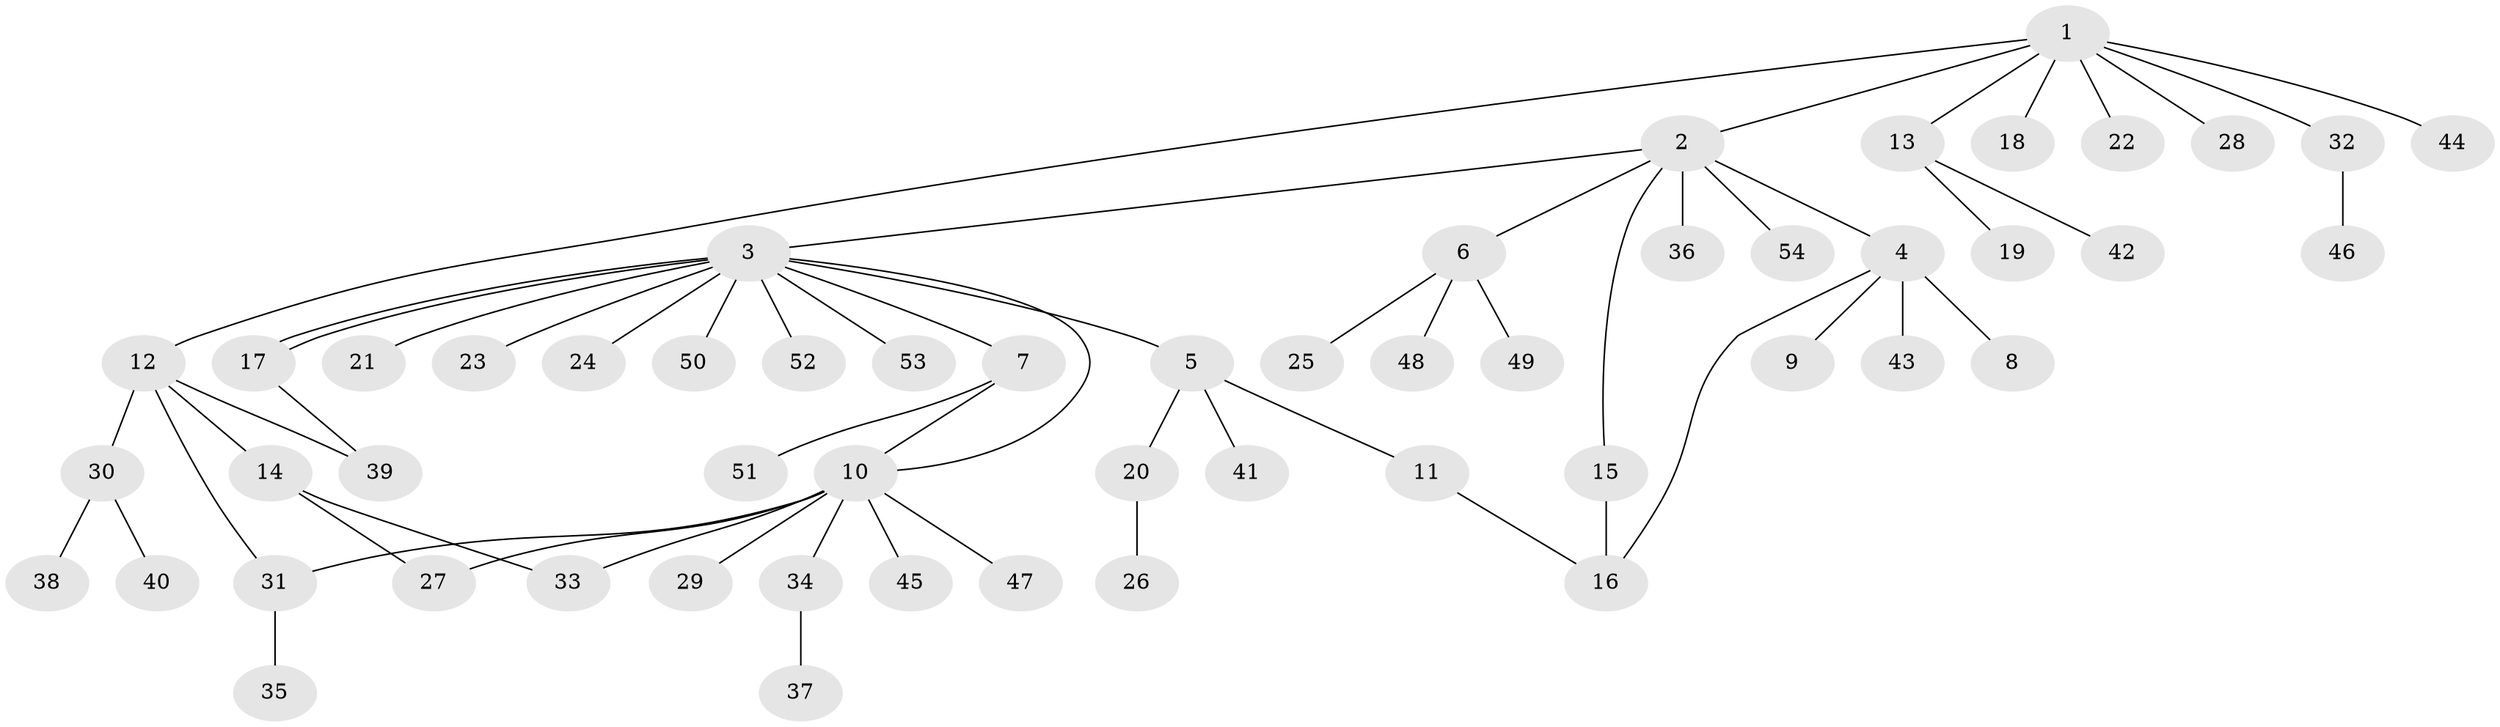 // Generated by graph-tools (version 1.1) at 2025/46/03/09/25 04:46:48]
// undirected, 54 vertices, 61 edges
graph export_dot {
graph [start="1"]
  node [color=gray90,style=filled];
  1;
  2;
  3;
  4;
  5;
  6;
  7;
  8;
  9;
  10;
  11;
  12;
  13;
  14;
  15;
  16;
  17;
  18;
  19;
  20;
  21;
  22;
  23;
  24;
  25;
  26;
  27;
  28;
  29;
  30;
  31;
  32;
  33;
  34;
  35;
  36;
  37;
  38;
  39;
  40;
  41;
  42;
  43;
  44;
  45;
  46;
  47;
  48;
  49;
  50;
  51;
  52;
  53;
  54;
  1 -- 2;
  1 -- 12;
  1 -- 13;
  1 -- 18;
  1 -- 22;
  1 -- 28;
  1 -- 32;
  1 -- 44;
  2 -- 3;
  2 -- 4;
  2 -- 6;
  2 -- 15;
  2 -- 36;
  2 -- 54;
  3 -- 5;
  3 -- 7;
  3 -- 10;
  3 -- 17;
  3 -- 17;
  3 -- 21;
  3 -- 23;
  3 -- 24;
  3 -- 50;
  3 -- 52;
  3 -- 53;
  4 -- 8;
  4 -- 9;
  4 -- 16;
  4 -- 43;
  5 -- 11;
  5 -- 20;
  5 -- 41;
  6 -- 25;
  6 -- 48;
  6 -- 49;
  7 -- 10;
  7 -- 51;
  10 -- 27;
  10 -- 29;
  10 -- 31;
  10 -- 33;
  10 -- 34;
  10 -- 45;
  10 -- 47;
  11 -- 16;
  12 -- 14;
  12 -- 30;
  12 -- 31;
  12 -- 39;
  13 -- 19;
  13 -- 42;
  14 -- 27;
  14 -- 33;
  15 -- 16;
  17 -- 39;
  20 -- 26;
  30 -- 38;
  30 -- 40;
  31 -- 35;
  32 -- 46;
  34 -- 37;
}
